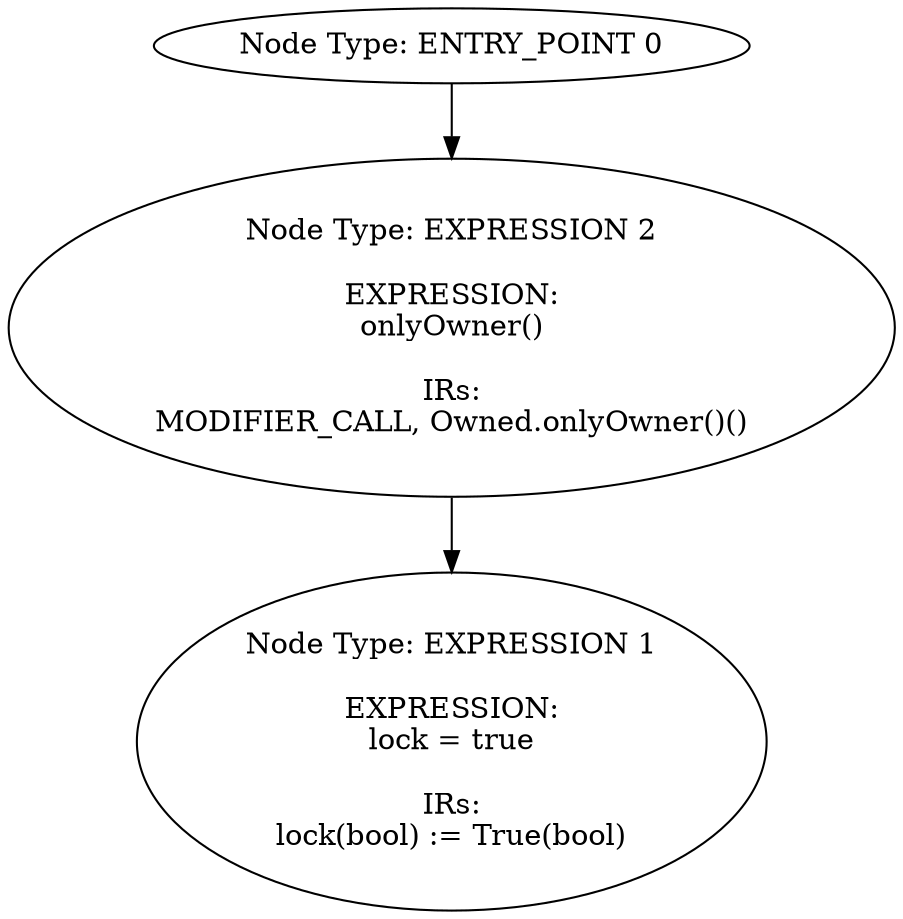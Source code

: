 digraph{
0[label="Node Type: ENTRY_POINT 0
"];
0->2;
1[label="Node Type: EXPRESSION 1

EXPRESSION:
lock = true

IRs:
lock(bool) := True(bool)"];
2[label="Node Type: EXPRESSION 2

EXPRESSION:
onlyOwner()

IRs:
MODIFIER_CALL, Owned.onlyOwner()()"];
2->1;
}
